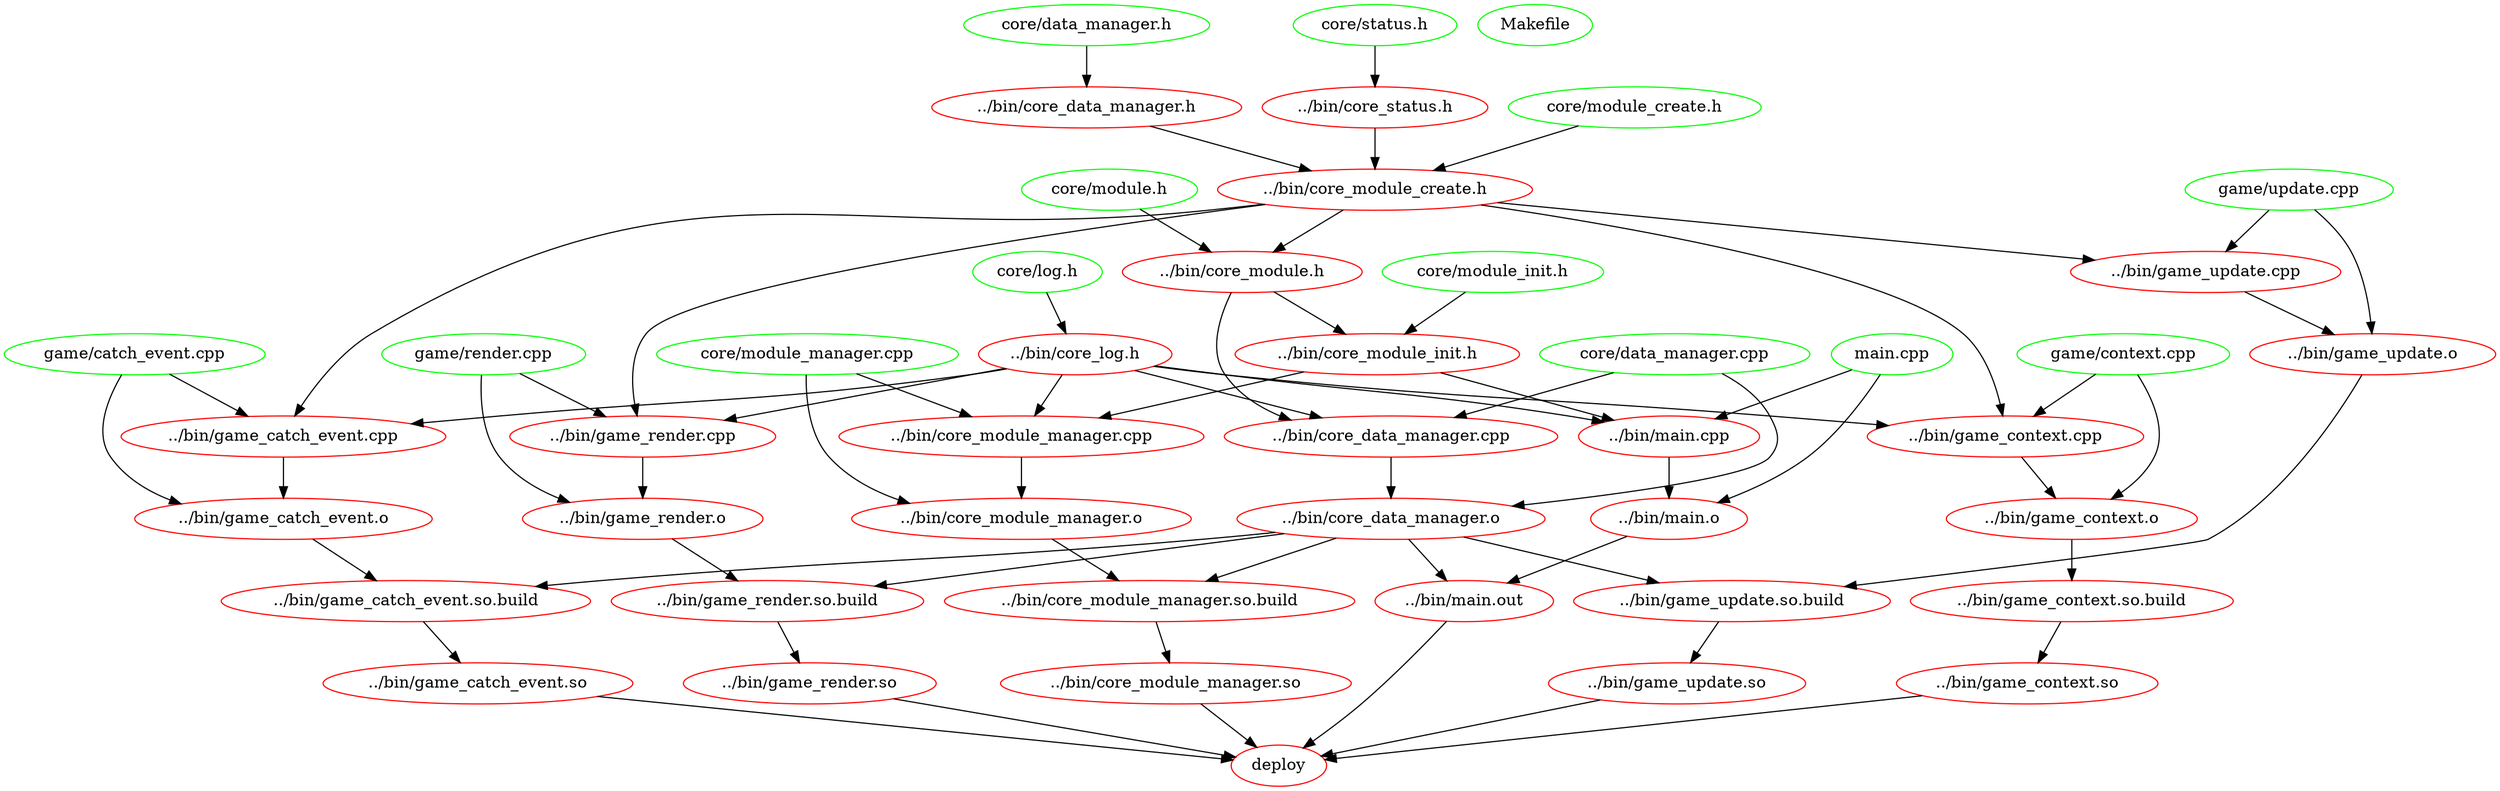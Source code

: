 digraph G {
n22[label="../bin/core_data_manager.cpp", color="red"];
n18[label="../bin/core_data_manager.h", color="red"];
n20[label="../bin/core_data_manager.o", color="red"];
n8[label="../bin/core_log.h", color="red"];
n12[label="../bin/core_module.h", color="red"];
n14[label="../bin/core_module_create.h", color="red"];
n10[label="../bin/core_module_init.h", color="red"];
n27[label="../bin/core_module_manager.cpp", color="red"];
n25[label="../bin/core_module_manager.o", color="red"];
n23[label="../bin/core_module_manager.so", color="red"];
n24[label="../bin/core_module_manager.so.build", color="red"];
n16[label="../bin/core_status.h", color="red"];
n42[label="../bin/game_catch_event.cpp", color="red"];
n40[label="../bin/game_catch_event.o", color="red"];
n38[label="../bin/game_catch_event.so", color="red"];
n39[label="../bin/game_catch_event.so.build", color="red"];
n32[label="../bin/game_context.cpp", color="red"];
n30[label="../bin/game_context.o", color="red"];
n28[label="../bin/game_context.so", color="red"];
n29[label="../bin/game_context.so.build", color="red"];
n37[label="../bin/game_render.cpp", color="red"];
n35[label="../bin/game_render.o", color="red"];
n33[label="../bin/game_render.so", color="red"];
n34[label="../bin/game_render.so.build", color="red"];
n47[label="../bin/game_update.cpp", color="red"];
n45[label="../bin/game_update.o", color="red"];
n43[label="../bin/game_update.so", color="red"];
n44[label="../bin/game_update.so.build", color="red"];
n7[label="../bin/main.cpp", color="red"];
n5[label="../bin/main.o", color="red"];
n4[label="../bin/main.out", color="red"];
n2[label="Makefile", color="green"];
n21[label="core/data_manager.cpp", color="green"];
n19[label="core/data_manager.h", color="green"];
n9[label="core/log.h", color="green"];
n13[label="core/module.h", color="green"];
n15[label="core/module_create.h", color="green"];
n11[label="core/module_init.h", color="green"];
n26[label="core/module_manager.cpp", color="green"];
n17[label="core/status.h", color="green"];
n3[label="deploy", color="red"];
n41[label="game/catch_event.cpp", color="green"];
n31[label="game/context.cpp", color="green"];
n36[label="game/render.cpp", color="green"];
n46[label="game/update.cpp", color="green"];
n6[label="main.cpp", color="green"];
n8 -> n22 ; 
n12 -> n22 ; 
n21 -> n22 ; 
n19 -> n18 ; 
n22 -> n20 ; 
n21 -> n20 ; 
n9 -> n8 ; 
n14 -> n12 ; 
n13 -> n12 ; 
n18 -> n14 ; 
n16 -> n14 ; 
n15 -> n14 ; 
n12 -> n10 ; 
n11 -> n10 ; 
n8 -> n27 ; 
n10 -> n27 ; 
n26 -> n27 ; 
n27 -> n25 ; 
n26 -> n25 ; 
n24 -> n23 ; 
n20 -> n24 ; 
n25 -> n24 ; 
n17 -> n16 ; 
n8 -> n42 ; 
n14 -> n42 ; 
n41 -> n42 ; 
n42 -> n40 ; 
n41 -> n40 ; 
n39 -> n38 ; 
n20 -> n39 ; 
n40 -> n39 ; 
n8 -> n32 ; 
n14 -> n32 ; 
n31 -> n32 ; 
n32 -> n30 ; 
n31 -> n30 ; 
n29 -> n28 ; 
n30 -> n29 ; 
n8 -> n37 ; 
n14 -> n37 ; 
n36 -> n37 ; 
n37 -> n35 ; 
n36 -> n35 ; 
n34 -> n33 ; 
n20 -> n34 ; 
n35 -> n34 ; 
n14 -> n47 ; 
n46 -> n47 ; 
n47 -> n45 ; 
n46 -> n45 ; 
n44 -> n43 ; 
n20 -> n44 ; 
n45 -> n44 ; 
n8 -> n7 ; 
n10 -> n7 ; 
n6 -> n7 ; 
n7 -> n5 ; 
n6 -> n5 ; 
n20 -> n4 ; 
n5 -> n4 ; 
n23 -> n3 ; 
n38 -> n3 ; 
n28 -> n3 ; 
n33 -> n3 ; 
n43 -> n3 ; 
n4 -> n3 ; 
}
